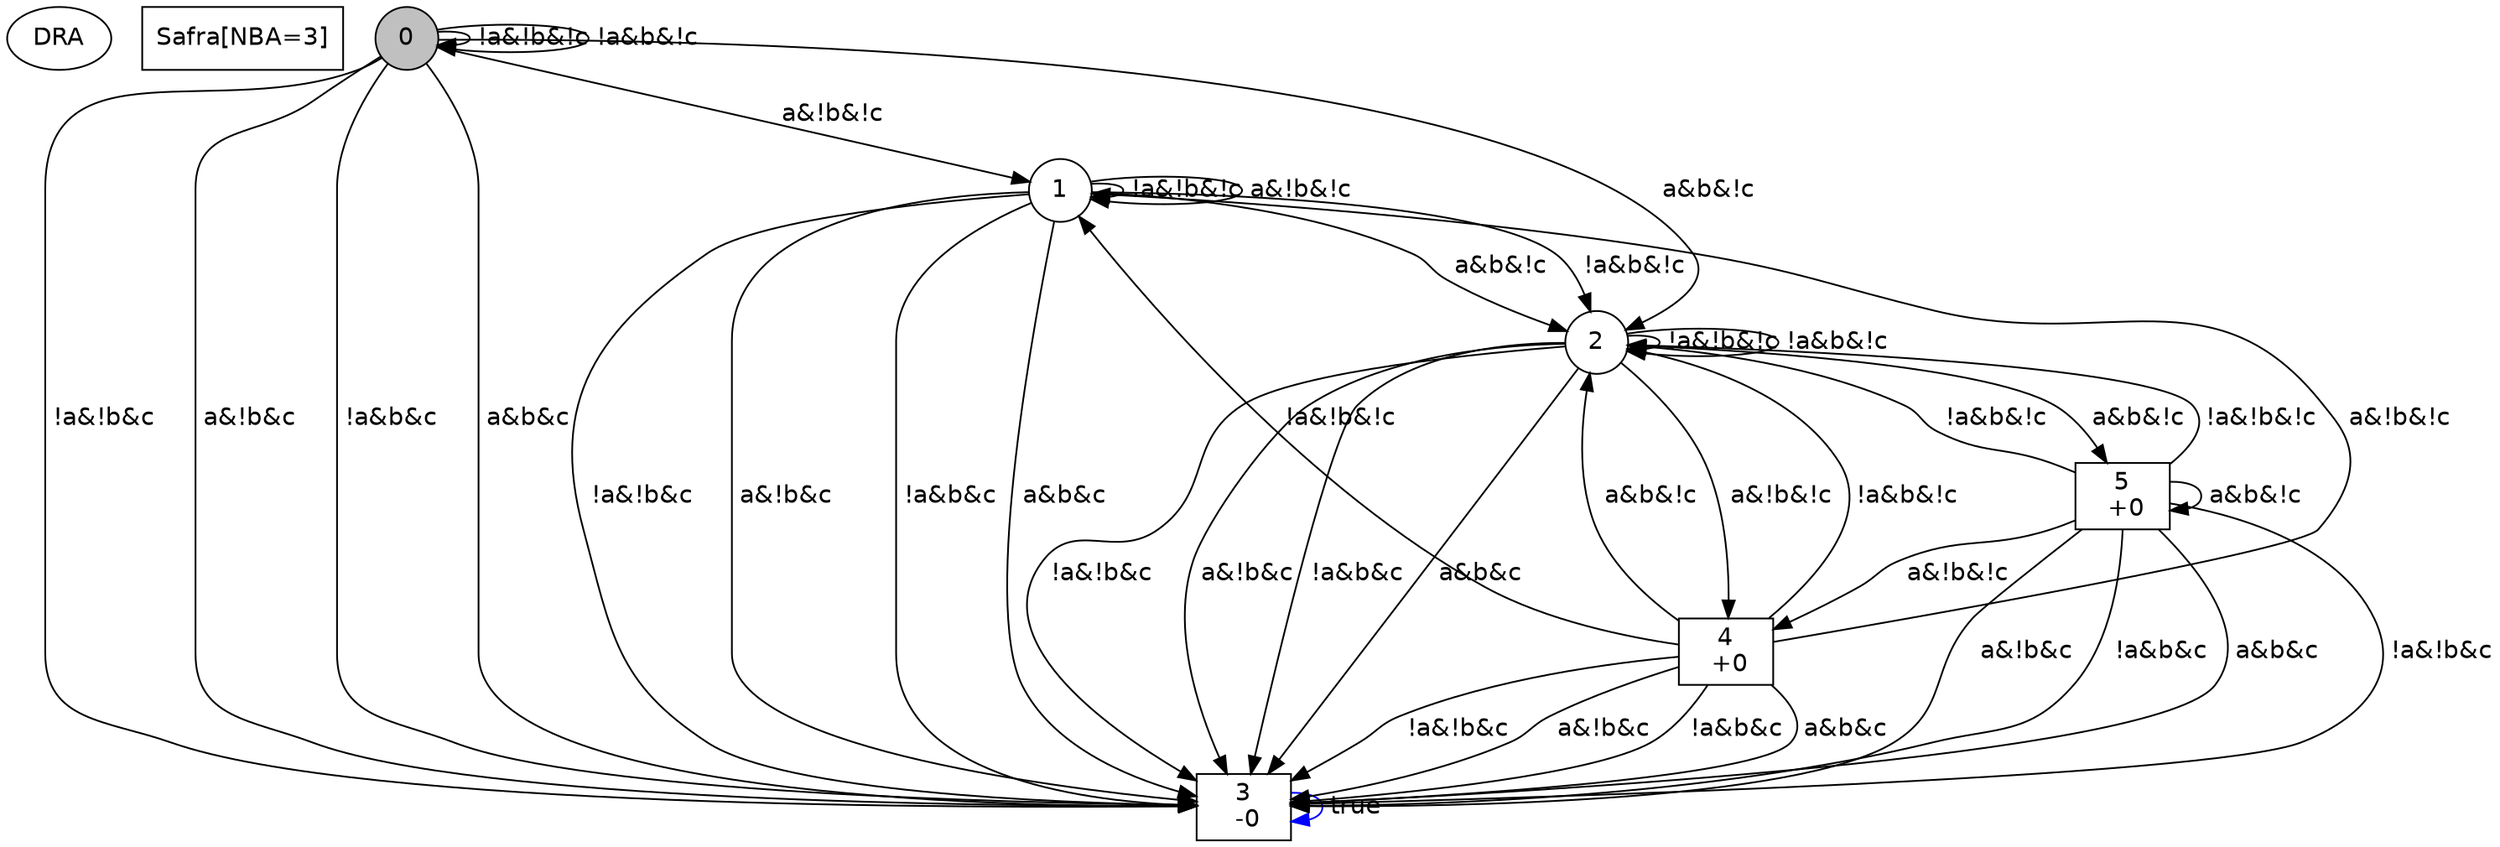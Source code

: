 digraph DRA {
 node [fontname=Helvetica]
 edge [constraints=false, fontname=Helvetica]
"type" [shape=ellipse, label="DRA"]
"comment" [shape=box, label="Safra[NBA=3]"]
"0" [label= "0", shape=circle, style=filled, color=black, fillcolor=grey]
"0" -> "0" [label=" !a&!b&!c"]
"0" -> "1" [label=" a&!b&!c"]
"0" -> "0" [label=" !a&b&!c"]
"0" -> "2" [label=" a&b&!c"]
"0" -> "3" [label=" !a&!b&c"]
"0" -> "3" [label=" a&!b&c"]
"0" -> "3" [label=" !a&b&c"]
"0" -> "3" [label=" a&b&c"]
"1" [label= "1", shape=circle]
"1" -> "1" [label=" !a&!b&!c"]
"1" -> "1" [label=" a&!b&!c"]
"1" -> "2" [label=" !a&b&!c"]
"1" -> "2" [label=" a&b&!c"]
"1" -> "3" [label=" !a&!b&c"]
"1" -> "3" [label=" a&!b&c"]
"1" -> "3" [label=" !a&b&c"]
"1" -> "3" [label=" a&b&c"]
"2" [label= "2", shape=circle]
"2" -> "2" [label=" !a&!b&!c"]
"2" -> "4" [label=" a&!b&!c"]
"2" -> "2" [label=" !a&b&!c"]
"2" -> "5" [label=" a&b&!c"]
"2" -> "3" [label=" !a&!b&c"]
"2" -> "3" [label=" a&!b&c"]
"2" -> "3" [label=" !a&b&c"]
"2" -> "3" [label=" a&b&c"]
"3" [label= "3\n -0", shape=box]
"3" -> "3" [label=" true", color=blue]
"4" [label= "4\n +0", shape=box]
"4" -> "1" [label=" !a&!b&!c"]
"4" -> "1" [label=" a&!b&!c"]
"4" -> "2" [label=" !a&b&!c"]
"4" -> "2" [label=" a&b&!c"]
"4" -> "3" [label=" !a&!b&c"]
"4" -> "3" [label=" a&!b&c"]
"4" -> "3" [label=" !a&b&c"]
"4" -> "3" [label=" a&b&c"]
"5" [label= "5\n +0", shape=box]
"5" -> "2" [label=" !a&!b&!c"]
"5" -> "4" [label=" a&!b&!c"]
"5" -> "2" [label=" !a&b&!c"]
"5" -> "5" [label=" a&b&!c"]
"5" -> "3" [label=" !a&!b&c"]
"5" -> "3" [label=" a&!b&c"]
"5" -> "3" [label=" !a&b&c"]
"5" -> "3" [label=" a&b&c"]
}
